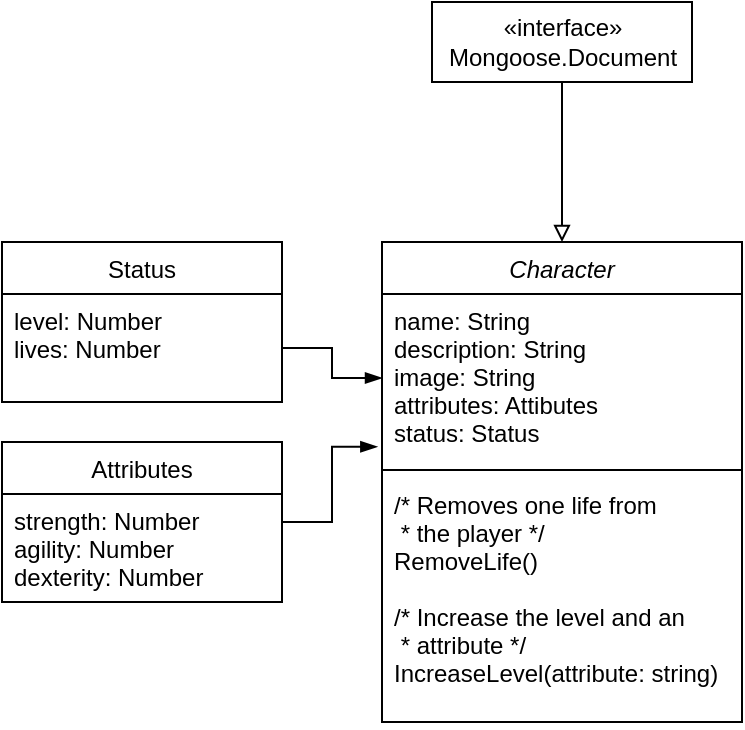 <mxfile version="15.9.6" type="device"><diagram id="C5RBs43oDa-KdzZeNtuy" name="Page-1"><mxGraphModel dx="447" dy="404" grid="1" gridSize="10" guides="1" tooltips="1" connect="1" arrows="1" fold="1" page="1" pageScale="1" pageWidth="827" pageHeight="1169" math="0" shadow="0"><root><mxCell id="WIyWlLk6GJQsqaUBKTNV-0"/><mxCell id="WIyWlLk6GJQsqaUBKTNV-1" parent="WIyWlLk6GJQsqaUBKTNV-0"/><mxCell id="zkfFHV4jXpPFQw0GAbJ--0" value="Character" style="swimlane;fontStyle=2;align=center;verticalAlign=top;childLayout=stackLayout;horizontal=1;startSize=26;horizontalStack=0;resizeParent=1;resizeLast=0;collapsible=1;marginBottom=0;rounded=0;shadow=0;strokeWidth=1;" parent="WIyWlLk6GJQsqaUBKTNV-1" vertex="1"><mxGeometry x="270" y="200" width="180" height="240" as="geometry"><mxRectangle x="230" y="140" width="160" height="26" as="alternateBounds"/></mxGeometry></mxCell><mxCell id="zkfFHV4jXpPFQw0GAbJ--1" value="name: String&#xA;description: String&#xA;image: String&#xA;attributes: Attibutes&#xA;status: Status&#xA;&#xA;" style="text;align=left;verticalAlign=top;spacingLeft=4;spacingRight=4;overflow=hidden;rotatable=0;points=[[0,0.5],[1,0.5]];portConstraint=eastwest;" parent="zkfFHV4jXpPFQw0GAbJ--0" vertex="1"><mxGeometry y="26" width="180" height="84" as="geometry"/></mxCell><mxCell id="zkfFHV4jXpPFQw0GAbJ--4" value="" style="line;html=1;strokeWidth=1;align=left;verticalAlign=middle;spacingTop=-1;spacingLeft=3;spacingRight=3;rotatable=0;labelPosition=right;points=[];portConstraint=eastwest;" parent="zkfFHV4jXpPFQw0GAbJ--0" vertex="1"><mxGeometry y="110" width="180" height="8" as="geometry"/></mxCell><mxCell id="zkfFHV4jXpPFQw0GAbJ--5" value="/* Removes one life from&#xA; * the player */&#xA;RemoveLife()&#xA;&#xA;/* Increase the level and an&#xA; * attribute */&#xA;IncreaseLevel(attribute: string)&#xA;" style="text;align=left;verticalAlign=top;spacingLeft=4;spacingRight=4;overflow=hidden;rotatable=0;points=[[0,0.5],[1,0.5]];portConstraint=eastwest;" parent="zkfFHV4jXpPFQw0GAbJ--0" vertex="1"><mxGeometry y="118" width="180" height="122" as="geometry"/></mxCell><mxCell id="xZOw9MmxbAg6wd7g7_mw-8" style="edgeStyle=orthogonalEdgeStyle;rounded=0;orthogonalLoop=1;jettySize=auto;html=1;endArrow=blockThin;endFill=1;entryX=-0.013;entryY=0.909;entryDx=0;entryDy=0;entryPerimeter=0;" edge="1" parent="WIyWlLk6GJQsqaUBKTNV-1" source="xZOw9MmxbAg6wd7g7_mw-4" target="zkfFHV4jXpPFQw0GAbJ--1"><mxGeometry relative="1" as="geometry"><mxPoint x="250" y="280" as="targetPoint"/></mxGeometry></mxCell><mxCell id="xZOw9MmxbAg6wd7g7_mw-4" value="Attributes" style="swimlane;fontStyle=0;childLayout=stackLayout;horizontal=1;startSize=26;fillColor=none;horizontalStack=0;resizeParent=1;resizeParentMax=0;resizeLast=0;collapsible=1;marginBottom=0;" vertex="1" parent="WIyWlLk6GJQsqaUBKTNV-1"><mxGeometry x="80" y="300" width="140" height="80" as="geometry"/></mxCell><mxCell id="xZOw9MmxbAg6wd7g7_mw-5" value="strength: Number&#xA;agility: Number&#xA;dexterity: Number" style="text;strokeColor=none;fillColor=none;align=left;verticalAlign=top;spacingLeft=4;spacingRight=4;overflow=hidden;rotatable=0;points=[[0,0.5],[1,0.5]];portConstraint=eastwest;" vertex="1" parent="xZOw9MmxbAg6wd7g7_mw-4"><mxGeometry y="26" width="140" height="54" as="geometry"/></mxCell><mxCell id="xZOw9MmxbAg6wd7g7_mw-11" style="edgeStyle=orthogonalEdgeStyle;rounded=0;orthogonalLoop=1;jettySize=auto;html=1;endArrow=block;endFill=0;" edge="1" parent="WIyWlLk6GJQsqaUBKTNV-1" source="xZOw9MmxbAg6wd7g7_mw-10" target="zkfFHV4jXpPFQw0GAbJ--0"><mxGeometry relative="1" as="geometry"/></mxCell><mxCell id="xZOw9MmxbAg6wd7g7_mw-10" value="&lt;div&gt;«interface»&lt;/div&gt;&lt;div&gt;Mongoose.Document&lt;/div&gt;" style="html=1;" vertex="1" parent="WIyWlLk6GJQsqaUBKTNV-1"><mxGeometry x="295" y="80" width="130" height="40" as="geometry"/></mxCell><mxCell id="xZOw9MmxbAg6wd7g7_mw-12" value="Status" style="swimlane;fontStyle=0;childLayout=stackLayout;horizontal=1;startSize=26;fillColor=none;horizontalStack=0;resizeParent=1;resizeParentMax=0;resizeLast=0;collapsible=1;marginBottom=0;" vertex="1" parent="WIyWlLk6GJQsqaUBKTNV-1"><mxGeometry x="80" y="200" width="140" height="80" as="geometry"/></mxCell><mxCell id="xZOw9MmxbAg6wd7g7_mw-13" value="level: Number&#xA;lives: Number" style="text;strokeColor=none;fillColor=none;align=left;verticalAlign=top;spacingLeft=4;spacingRight=4;overflow=hidden;rotatable=0;points=[[0,0.5],[1,0.5]];portConstraint=eastwest;" vertex="1" parent="xZOw9MmxbAg6wd7g7_mw-12"><mxGeometry y="26" width="140" height="54" as="geometry"/></mxCell><mxCell id="xZOw9MmxbAg6wd7g7_mw-14" style="edgeStyle=orthogonalEdgeStyle;rounded=0;orthogonalLoop=1;jettySize=auto;html=1;exitX=1;exitY=0.5;exitDx=0;exitDy=0;entryX=0;entryY=0.5;entryDx=0;entryDy=0;endArrow=blockThin;endFill=1;" edge="1" parent="WIyWlLk6GJQsqaUBKTNV-1" source="xZOw9MmxbAg6wd7g7_mw-13" target="zkfFHV4jXpPFQw0GAbJ--1"><mxGeometry relative="1" as="geometry"/></mxCell></root></mxGraphModel></diagram></mxfile>